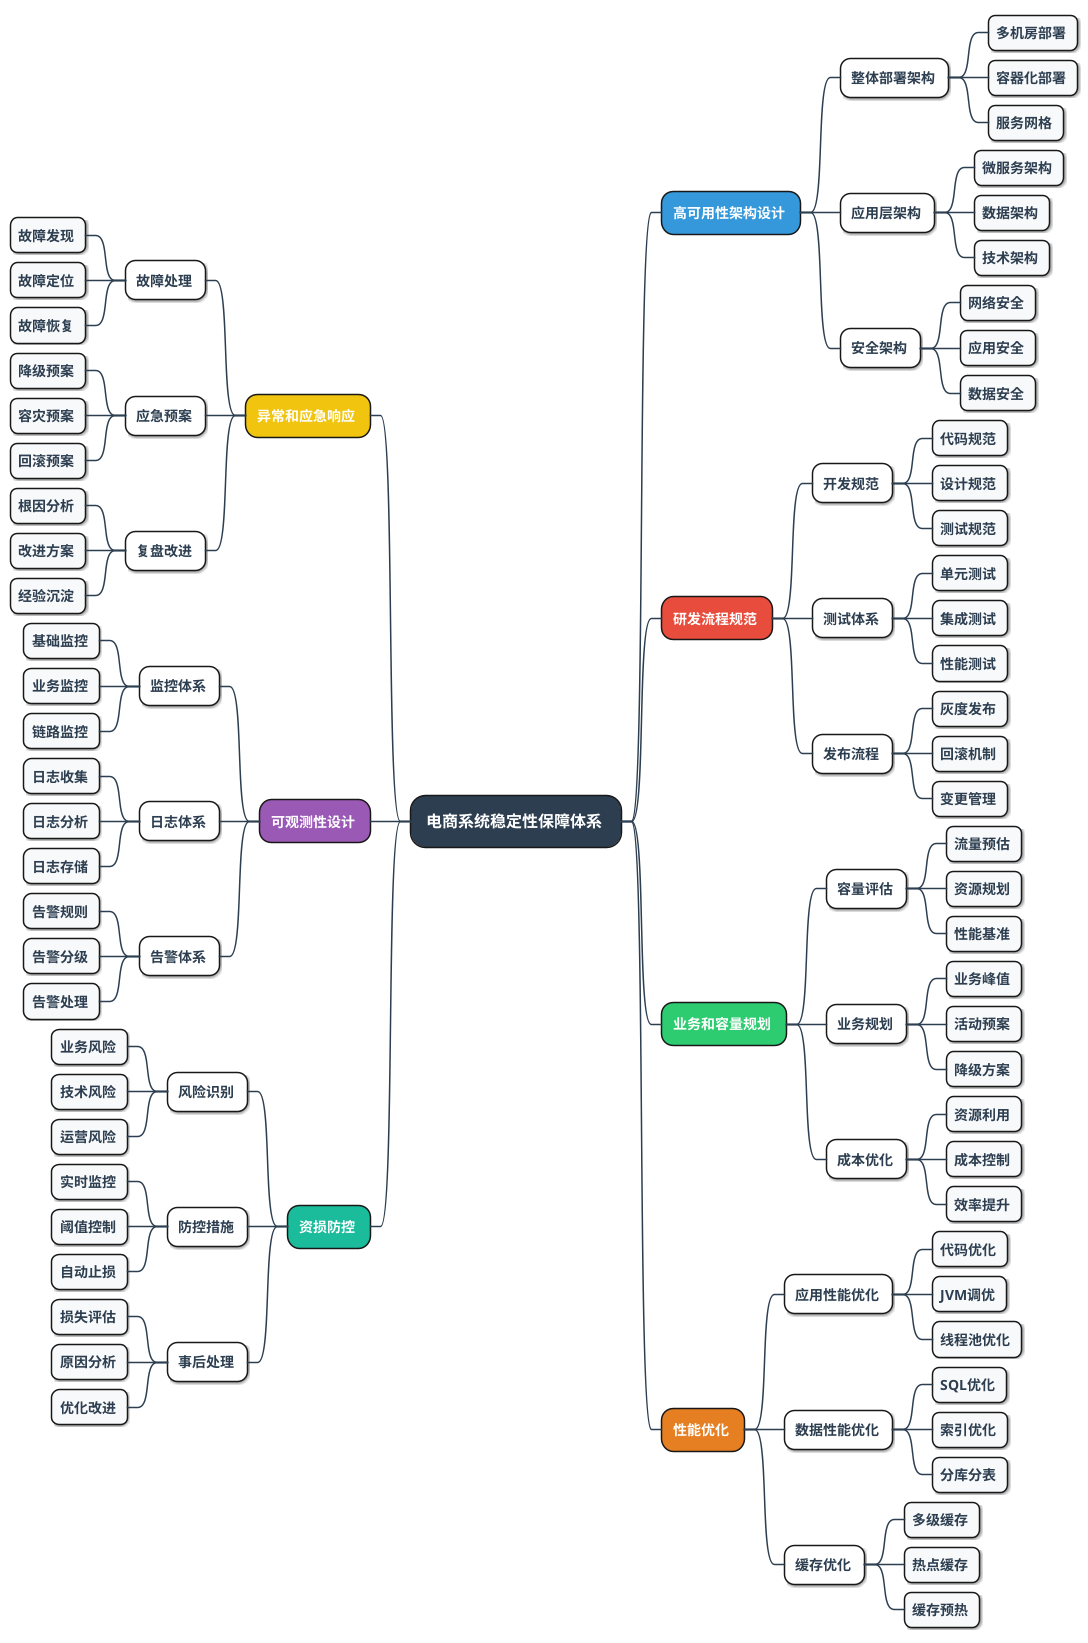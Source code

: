 @startmindmap
<style>
mindmapDiagram {
    .root {
        BackgroundColor #2c3e50
        FontColor #ffffff
        FontSize 16
        RoundCorner 30
        Padding 15
    }
    .group1 {
        BackgroundColor #3498db
        FontColor #ffffff
        RoundCorner 25
        Padding 12
    }
    .group2 {
        BackgroundColor #e74c3c
        FontColor #ffffff
        RoundCorner 25
        Padding 12
    }
    .group3 {
        BackgroundColor #2ecc71
        FontColor #ffffff
        RoundCorner 25
        Padding 12
    }
    .group4 {
        BackgroundColor #f1c40f
        FontColor #ffffff
        RoundCorner 25
        Padding 12
    }
    .group5 {
        BackgroundColor #9b59b6
        FontColor #ffffff
        RoundCorner 25
        Padding 12
    }
    .group6 {
        BackgroundColor #1abc9c
        FontColor #ffffff
        RoundCorner 25
        Padding 12
    }
    .group7 {
        BackgroundColor #e67e22
        FontColor #ffffff
        RoundCorner 25
        Padding 12
    }
    .subgroup {
        BackgroundColor #ffffff
        FontColor #2c3e50
        RoundCorner 20
        Padding 10
        Shadowing 0.5
    }
    .leaf {
        BackgroundColor #f8f9fa
        FontColor #2c3e50
        RoundCorner 15
        Padding 8
        Shadowing 0.3
    }
    node {
        Padding 10
        Margin 5
        HorizontalAlignment center
        FontStyle bold
    }
    arrow {
        LineColor #2c3e50
        LineThickness 1.5
    }
}
</style>

+ 电商系统稳定性保障体系 <<root>>

++ 高可用性架构设计 <<group1>>
+++ 整体部署架构 <<subgroup>>
++++ 多机房部署 <<leaf>>
++++ 容器化部署 <<leaf>>
++++ 服务网格 <<leaf>>
+++ 应用层架构 <<subgroup>>
++++ 微服务架构 <<leaf>>
++++ 数据架构 <<leaf>>
++++ 技术架构 <<leaf>>
+++ 安全架构 <<subgroup>>
++++ 网络安全 <<leaf>>
++++ 应用安全 <<leaf>>
++++ 数据安全 <<leaf>>

++ 研发流程规范 <<group2>>
+++ 开发规范 <<subgroup>>
++++ 代码规范 <<leaf>>
++++ 设计规范 <<leaf>>
++++ 测试规范 <<leaf>>
+++ 测试体系 <<subgroup>>
++++ 单元测试 <<leaf>>
++++ 集成测试 <<leaf>>
++++ 性能测试 <<leaf>>
+++ 发布流程 <<subgroup>>
++++ 灰度发布 <<leaf>>
++++ 回滚机制 <<leaf>>
++++ 变更管理 <<leaf>>

++ 业务和容量规划 <<group3>>
+++ 容量评估 <<subgroup>>
++++ 流量预估 <<leaf>>
++++ 资源规划 <<leaf>>
++++ 性能基准 <<leaf>>
+++ 业务规划 <<subgroup>>
++++ 业务峰值 <<leaf>>
++++ 活动预案 <<leaf>>
++++ 降级方案 <<leaf>>
+++ 成本优化 <<subgroup>>
++++ 资源利用 <<leaf>>
++++ 成本控制 <<leaf>>
++++ 效率提升 <<leaf>>

++ 性能优化 <<group7>>
+++ 应用性能优化 <<subgroup>>
++++ 代码优化 <<leaf>>
++++ JVM调优 <<leaf>>
++++ 线程池优化 <<leaf>>
+++ 数据性能优化 <<subgroup>>
++++ SQL优化 <<leaf>>
++++ 索引优化 <<leaf>>
++++ 分库分表 <<leaf>>
+++ 缓存优化 <<subgroup>>
++++ 多级缓存 <<leaf>>
++++ 热点缓存 <<leaf>>
++++ 缓存预热 <<leaf>>

-- 异常和应急响应 <<group4>>
--- 故障处理 <<subgroup>>
---- 故障发现 <<leaf>>
---- 故障定位 <<leaf>>
---- 故障恢复 <<leaf>>
--- 应急预案 <<subgroup>>
---- 降级预案 <<leaf>>
---- 容灾预案 <<leaf>>
---- 回滚预案 <<leaf>>
--- 复盘改进 <<subgroup>>
---- 根因分析 <<leaf>>
---- 改进方案 <<leaf>>
---- 经验沉淀 <<leaf>>

-- 可观测性设计 <<group5>>
--- 监控体系 <<subgroup>>
---- 基础监控 <<leaf>>
---- 业务监控 <<leaf>>
---- 链路监控 <<leaf>>
--- 日志体系 <<subgroup>>
---- 日志收集 <<leaf>>
---- 日志分析 <<leaf>>
---- 日志存储 <<leaf>>
--- 告警体系 <<subgroup>>
---- 告警规则 <<leaf>>
---- 告警分级 <<leaf>>
---- 告警处理 <<leaf>>

-- 资损防控 <<group6>>
--- 风险识别 <<subgroup>>
---- 业务风险 <<leaf>>
---- 技术风险 <<leaf>>
---- 运营风险 <<leaf>>
--- 防控措施 <<subgroup>>
---- 实时监控 <<leaf>>
---- 阈值控制 <<leaf>>
---- 自动止损 <<leaf>>
--- 事后处理 <<subgroup>>
---- 损失评估 <<leaf>>
---- 原因分析 <<leaf>>
---- 优化改进 <<leaf>>

@endmindmap